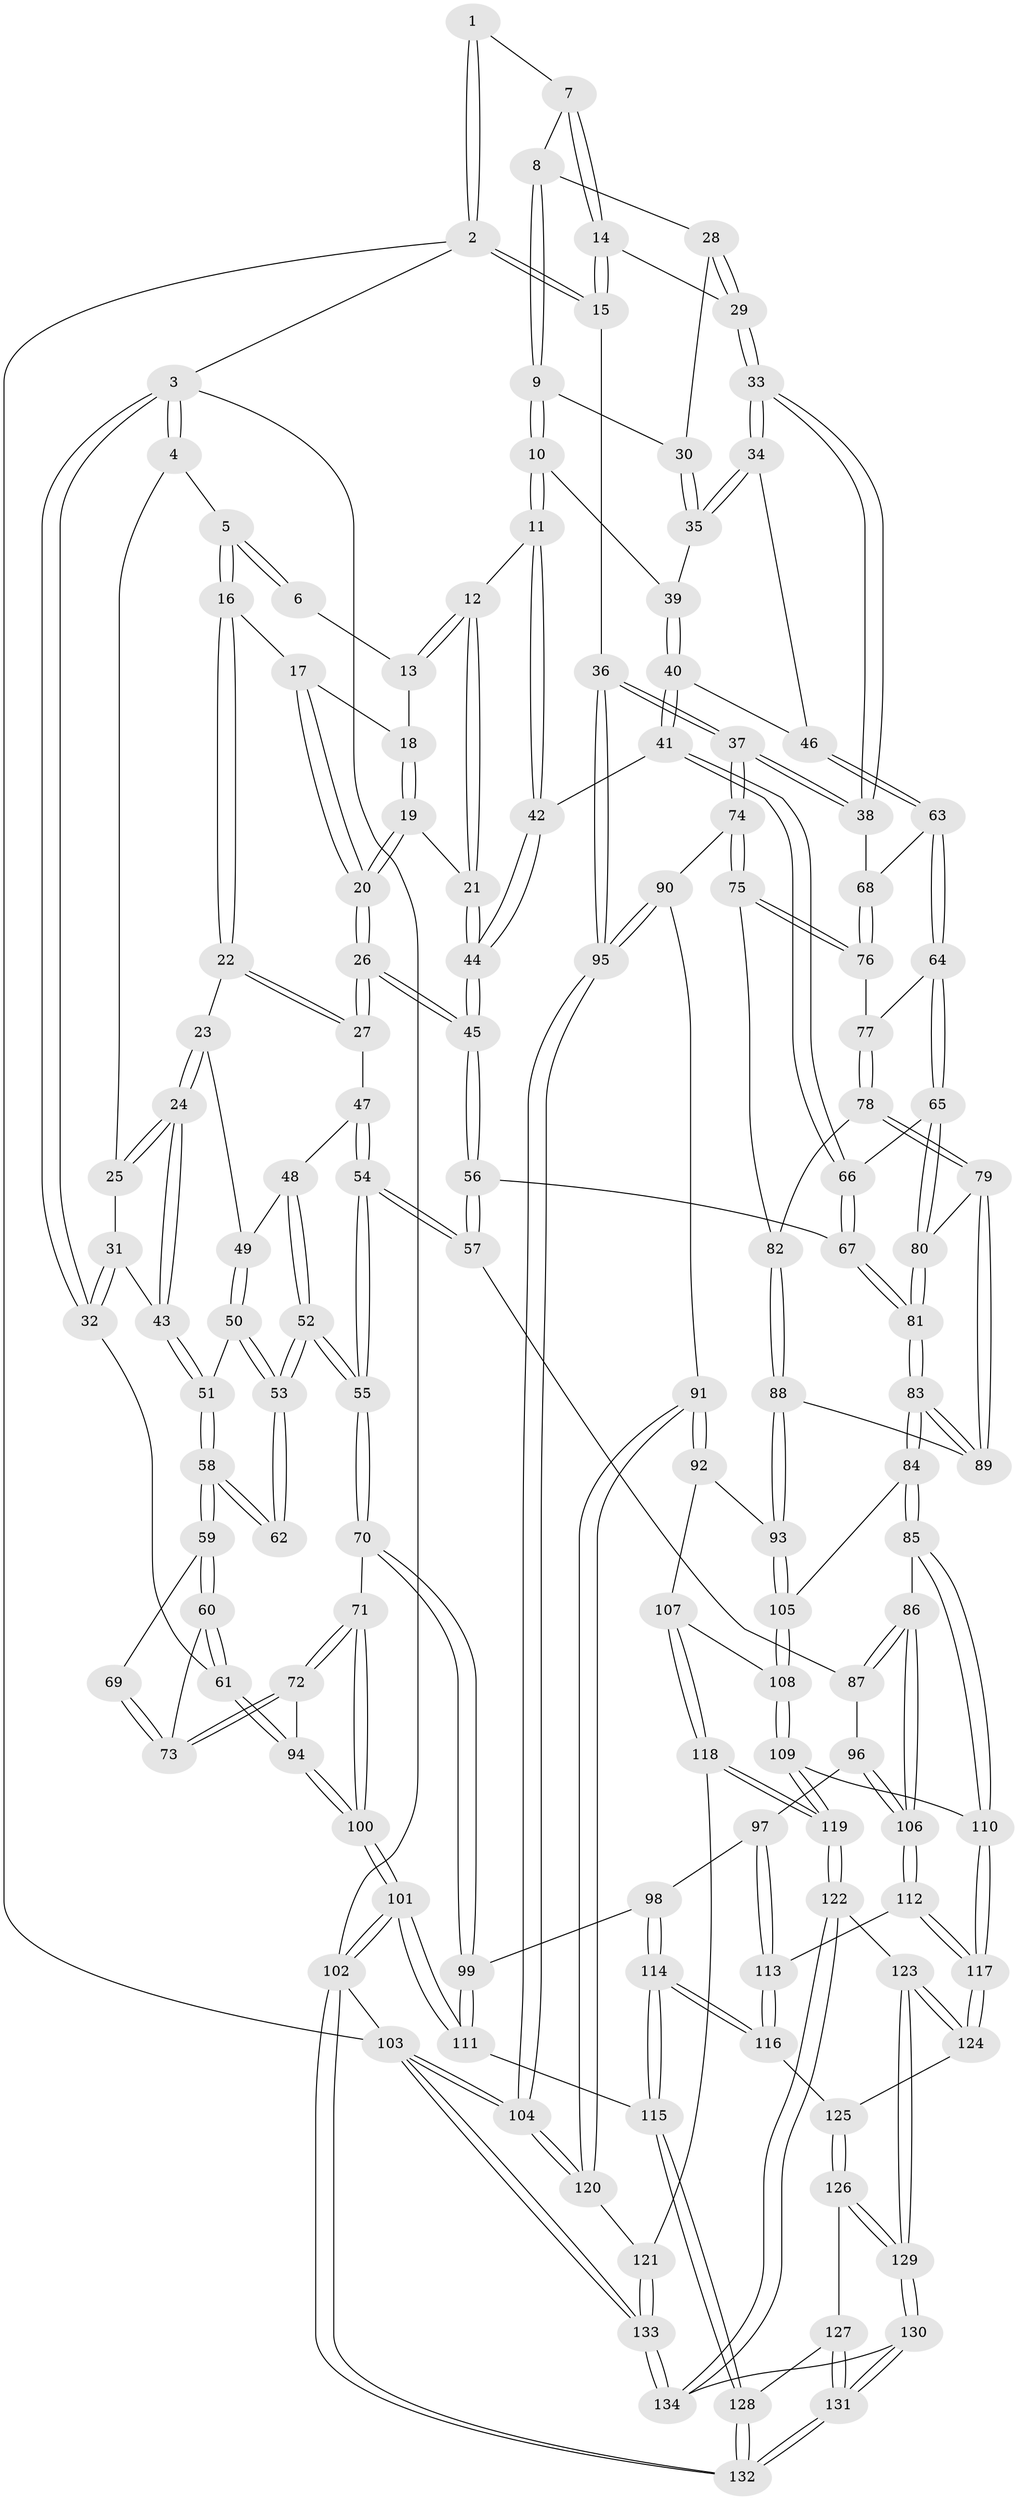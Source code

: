 // coarse degree distribution, {4: 0.43209876543209874, 8: 0.012345679012345678, 6: 0.12345679012345678, 5: 0.3950617283950617, 2: 0.012345679012345678, 3: 0.024691358024691357}
// Generated by graph-tools (version 1.1) at 2025/42/03/06/25 10:42:27]
// undirected, 134 vertices, 332 edges
graph export_dot {
graph [start="1"]
  node [color=gray90,style=filled];
  1 [pos="+0.7298838908443136+0"];
  2 [pos="+1+0"];
  3 [pos="+0+0"];
  4 [pos="+0.022412554997414395+0"];
  5 [pos="+0.1791390356837099+0"];
  6 [pos="+0.5775200326121371+0"];
  7 [pos="+0.759379495436426+0"];
  8 [pos="+0.764968661316784+0.08094326369220721"];
  9 [pos="+0.7030416172599273+0.15490810468574825"];
  10 [pos="+0.7023910202321818+0.15542287202584099"];
  11 [pos="+0.6399723741099218+0.17219229845044753"];
  12 [pos="+0.6206180497800231+0.16748531340990463"];
  13 [pos="+0.5624264993967356+0.0381822612691998"];
  14 [pos="+0.957738207528848+0.11484614633250612"];
  15 [pos="+1+0"];
  16 [pos="+0.19911640124761557+0"];
  17 [pos="+0.3079206311584139+0"];
  18 [pos="+0.46993986716564834+0.10724727014503425"];
  19 [pos="+0.4640851758940575+0.139988465774989"];
  20 [pos="+0.39331635070518867+0.2251736817284591"];
  21 [pos="+0.5863713567558694+0.19045024352197917"];
  22 [pos="+0.19284896327286666+0.07853772528844596"];
  23 [pos="+0.14161478762495106+0.2340169779068514"];
  24 [pos="+0.11039997823030095+0.24909979158400145"];
  25 [pos="+0.043928533360227014+0.16879343770521865"];
  26 [pos="+0.39146024623231335+0.23974607629219008"];
  27 [pos="+0.32871147219636454+0.2537929913798819"];
  28 [pos="+0.8420209719635332+0.1263222346261741"];
  29 [pos="+0.9081602801192594+0.14515459103035278"];
  30 [pos="+0.8030773452559417+0.20321206175616627"];
  31 [pos="+0+0.19611911240532837"];
  32 [pos="+0+0.18896223663253886"];
  33 [pos="+0.8779337060118562+0.29344064875756803"];
  34 [pos="+0.8744623464551441+0.292983622756946"];
  35 [pos="+0.8200624699107573+0.24552934890492067"];
  36 [pos="+1+0.37924033084781683"];
  37 [pos="+1+0.3792853749308098"];
  38 [pos="+0.9346542750607535+0.3521855635493349"];
  39 [pos="+0.7452930864481915+0.23069765021372124"];
  40 [pos="+0.7321790495948813+0.3167422533372967"];
  41 [pos="+0.6933929873998842+0.3230185430786875"];
  42 [pos="+0.6690908861248228+0.28788872253355596"];
  43 [pos="+0.10716394914832289+0.25257318725694583"];
  44 [pos="+0.4839110437627315+0.3166332841519211"];
  45 [pos="+0.4812309840829094+0.31907672698631484"];
  46 [pos="+0.76191722671539+0.32509931103443385"];
  47 [pos="+0.32584860523769804+0.2558642241854165"];
  48 [pos="+0.22401337088019246+0.27792292524632045"];
  49 [pos="+0.19180326111842502+0.26314895567609686"];
  50 [pos="+0.17188918531338915+0.34388210306230893"];
  51 [pos="+0.09503450416057185+0.2732563072859968"];
  52 [pos="+0.22801315683850903+0.45486724793430494"];
  53 [pos="+0.17606088668433933+0.42809566247646025"];
  54 [pos="+0.27787578229362464+0.5009693164254936"];
  55 [pos="+0.27078064445291555+0.5024831953410384"];
  56 [pos="+0.4947267529488822+0.4223803029510235"];
  57 [pos="+0.31059183213842784+0.5019835634989496"];
  58 [pos="+0.08972598277780365+0.2816869357245697"];
  59 [pos="+0+0.36822567158434755"];
  60 [pos="+0+0.3918676663395459"];
  61 [pos="+0+0.3974902515566875"];
  62 [pos="+0.14167825995016206+0.4145916269875091"];
  63 [pos="+0.7768737237123196+0.442113589825244"];
  64 [pos="+0.7613545581358898+0.4590091302739392"];
  65 [pos="+0.7349066913277813+0.4694233317846224"];
  66 [pos="+0.6815256374274261+0.3428821537331401"];
  67 [pos="+0.5189917974192937+0.4384580148304039"];
  68 [pos="+0.8929014550373854+0.4038627134789083"];
  69 [pos="+0.1381727421419809+0.4155580119656313"];
  70 [pos="+0.18819537311928805+0.614905224675563"];
  71 [pos="+0.12666814233197443+0.6122051961478087"];
  72 [pos="+0.10042955710573732+0.5824996436006998"];
  73 [pos="+0.05798229204508102+0.4755144722076455"];
  74 [pos="+0.9312019784098701+0.5543247537442039"];
  75 [pos="+0.9077276279023153+0.541333217330142"];
  76 [pos="+0.8865924743569578+0.5031460126811504"];
  77 [pos="+0.8213073947997986+0.5108963440712601"];
  78 [pos="+0.8166018752869799+0.54702829559681"];
  79 [pos="+0.7959976642376911+0.5660234831258467"];
  80 [pos="+0.7180017092896313+0.48590022915145875"];
  81 [pos="+0.602326111549198+0.5523254363610374"];
  82 [pos="+0.863713372403723+0.5657519054213985"];
  83 [pos="+0.6033960939491607+0.572207534105685"];
  84 [pos="+0.5994040717656625+0.6035471543325266"];
  85 [pos="+0.5948003348370334+0.6096921775997743"];
  86 [pos="+0.5322934088330549+0.6779954190270822"];
  87 [pos="+0.3542092170072535+0.5636171126738251"];
  88 [pos="+0.8222717236648976+0.644577869601372"];
  89 [pos="+0.7915687766385234+0.5933407330953167"];
  90 [pos="+0.93572238267555+0.5857794633340816"];
  91 [pos="+0.9356166201504982+0.7128803417723045"];
  92 [pos="+0.8385784848006568+0.6663696539605055"];
  93 [pos="+0.8238097106221712+0.6536167359629149"];
  94 [pos="+0+0.4397818493381159"];
  95 [pos="+1+0.601283959192256"];
  96 [pos="+0.3787329441314461+0.6812804554089303"];
  97 [pos="+0.3389899257603417+0.7222023100258984"];
  98 [pos="+0.2296417855898324+0.6943283201121456"];
  99 [pos="+0.19664065096061564+0.6394279701991699"];
  100 [pos="+0+0.8530386377091003"];
  101 [pos="+0+0.8933502911667215"];
  102 [pos="+0+1"];
  103 [pos="+1+1"];
  104 [pos="+1+0.7983174070350798"];
  105 [pos="+0.7072186506255534+0.6785340557555524"];
  106 [pos="+0.5318881826318173+0.6788149969528823"];
  107 [pos="+0.7554722626162669+0.7749000257650016"];
  108 [pos="+0.7306164536354327+0.7634849555672033"];
  109 [pos="+0.6755041057946948+0.799627545491825"];
  110 [pos="+0.6731092761171337+0.7984598940707925"];
  111 [pos="+0.04556892263842654+0.8639605095779754"];
  112 [pos="+0.5185715149815783+0.7685789999035259"];
  113 [pos="+0.36781861316749404+0.7710368922223901"];
  114 [pos="+0.2203974578695111+0.8434061317421219"];
  115 [pos="+0.18971928640321634+0.8840961544586193"];
  116 [pos="+0.343089841728571+0.8376067789515688"];
  117 [pos="+0.5193105907170227+0.7712644398901427"];
  118 [pos="+0.8541496988827204+0.8692193714171677"];
  119 [pos="+0.6718209492952707+0.9311733157788118"];
  120 [pos="+0.9951366583650185+0.7904702721333259"];
  121 [pos="+0.8807920329441432+0.8730303152491555"];
  122 [pos="+0.6541096484535676+0.9481404124753263"];
  123 [pos="+0.5197187510809284+0.8317086507851039"];
  124 [pos="+0.5175063645683398+0.8240507733981425"];
  125 [pos="+0.366127712431981+0.866396349503858"];
  126 [pos="+0.37017904484750597+0.9033279133721087"];
  127 [pos="+0.27544698925698613+0.9437410411731522"];
  128 [pos="+0.19052076752303707+0.8859995683630374"];
  129 [pos="+0.43495235784008923+0.9953202461938788"];
  130 [pos="+0.4473357145945208+1"];
  131 [pos="+0.4087352630852939+1"];
  132 [pos="+0.14015518548750788+1"];
  133 [pos="+0.8745459280600228+1"];
  134 [pos="+0.6093933054859538+1"];
  1 -- 2;
  1 -- 2;
  1 -- 7;
  2 -- 3;
  2 -- 15;
  2 -- 15;
  2 -- 103;
  3 -- 4;
  3 -- 4;
  3 -- 32;
  3 -- 32;
  3 -- 102;
  4 -- 5;
  4 -- 25;
  5 -- 6;
  5 -- 6;
  5 -- 16;
  5 -- 16;
  6 -- 13;
  7 -- 8;
  7 -- 14;
  7 -- 14;
  8 -- 9;
  8 -- 9;
  8 -- 28;
  9 -- 10;
  9 -- 10;
  9 -- 30;
  10 -- 11;
  10 -- 11;
  10 -- 39;
  11 -- 12;
  11 -- 42;
  11 -- 42;
  12 -- 13;
  12 -- 13;
  12 -- 21;
  12 -- 21;
  13 -- 18;
  14 -- 15;
  14 -- 15;
  14 -- 29;
  15 -- 36;
  16 -- 17;
  16 -- 22;
  16 -- 22;
  17 -- 18;
  17 -- 20;
  17 -- 20;
  18 -- 19;
  18 -- 19;
  19 -- 20;
  19 -- 20;
  19 -- 21;
  20 -- 26;
  20 -- 26;
  21 -- 44;
  21 -- 44;
  22 -- 23;
  22 -- 27;
  22 -- 27;
  23 -- 24;
  23 -- 24;
  23 -- 49;
  24 -- 25;
  24 -- 25;
  24 -- 43;
  24 -- 43;
  25 -- 31;
  26 -- 27;
  26 -- 27;
  26 -- 45;
  26 -- 45;
  27 -- 47;
  28 -- 29;
  28 -- 29;
  28 -- 30;
  29 -- 33;
  29 -- 33;
  30 -- 35;
  30 -- 35;
  31 -- 32;
  31 -- 32;
  31 -- 43;
  32 -- 61;
  33 -- 34;
  33 -- 34;
  33 -- 38;
  33 -- 38;
  34 -- 35;
  34 -- 35;
  34 -- 46;
  35 -- 39;
  36 -- 37;
  36 -- 37;
  36 -- 95;
  36 -- 95;
  37 -- 38;
  37 -- 38;
  37 -- 74;
  37 -- 74;
  38 -- 68;
  39 -- 40;
  39 -- 40;
  40 -- 41;
  40 -- 41;
  40 -- 46;
  41 -- 42;
  41 -- 66;
  41 -- 66;
  42 -- 44;
  42 -- 44;
  43 -- 51;
  43 -- 51;
  44 -- 45;
  44 -- 45;
  45 -- 56;
  45 -- 56;
  46 -- 63;
  46 -- 63;
  47 -- 48;
  47 -- 54;
  47 -- 54;
  48 -- 49;
  48 -- 52;
  48 -- 52;
  49 -- 50;
  49 -- 50;
  50 -- 51;
  50 -- 53;
  50 -- 53;
  51 -- 58;
  51 -- 58;
  52 -- 53;
  52 -- 53;
  52 -- 55;
  52 -- 55;
  53 -- 62;
  53 -- 62;
  54 -- 55;
  54 -- 55;
  54 -- 57;
  54 -- 57;
  55 -- 70;
  55 -- 70;
  56 -- 57;
  56 -- 57;
  56 -- 67;
  57 -- 87;
  58 -- 59;
  58 -- 59;
  58 -- 62;
  58 -- 62;
  59 -- 60;
  59 -- 60;
  59 -- 69;
  60 -- 61;
  60 -- 61;
  60 -- 73;
  61 -- 94;
  61 -- 94;
  63 -- 64;
  63 -- 64;
  63 -- 68;
  64 -- 65;
  64 -- 65;
  64 -- 77;
  65 -- 66;
  65 -- 80;
  65 -- 80;
  66 -- 67;
  66 -- 67;
  67 -- 81;
  67 -- 81;
  68 -- 76;
  68 -- 76;
  69 -- 73;
  69 -- 73;
  70 -- 71;
  70 -- 99;
  70 -- 99;
  71 -- 72;
  71 -- 72;
  71 -- 100;
  71 -- 100;
  72 -- 73;
  72 -- 73;
  72 -- 94;
  74 -- 75;
  74 -- 75;
  74 -- 90;
  75 -- 76;
  75 -- 76;
  75 -- 82;
  76 -- 77;
  77 -- 78;
  77 -- 78;
  78 -- 79;
  78 -- 79;
  78 -- 82;
  79 -- 80;
  79 -- 89;
  79 -- 89;
  80 -- 81;
  80 -- 81;
  81 -- 83;
  81 -- 83;
  82 -- 88;
  82 -- 88;
  83 -- 84;
  83 -- 84;
  83 -- 89;
  83 -- 89;
  84 -- 85;
  84 -- 85;
  84 -- 105;
  85 -- 86;
  85 -- 110;
  85 -- 110;
  86 -- 87;
  86 -- 87;
  86 -- 106;
  86 -- 106;
  87 -- 96;
  88 -- 89;
  88 -- 93;
  88 -- 93;
  90 -- 91;
  90 -- 95;
  90 -- 95;
  91 -- 92;
  91 -- 92;
  91 -- 120;
  91 -- 120;
  92 -- 93;
  92 -- 107;
  93 -- 105;
  93 -- 105;
  94 -- 100;
  94 -- 100;
  95 -- 104;
  95 -- 104;
  96 -- 97;
  96 -- 106;
  96 -- 106;
  97 -- 98;
  97 -- 113;
  97 -- 113;
  98 -- 99;
  98 -- 114;
  98 -- 114;
  99 -- 111;
  99 -- 111;
  100 -- 101;
  100 -- 101;
  101 -- 102;
  101 -- 102;
  101 -- 111;
  101 -- 111;
  102 -- 132;
  102 -- 132;
  102 -- 103;
  103 -- 104;
  103 -- 104;
  103 -- 133;
  103 -- 133;
  104 -- 120;
  104 -- 120;
  105 -- 108;
  105 -- 108;
  106 -- 112;
  106 -- 112;
  107 -- 108;
  107 -- 118;
  107 -- 118;
  108 -- 109;
  108 -- 109;
  109 -- 110;
  109 -- 119;
  109 -- 119;
  110 -- 117;
  110 -- 117;
  111 -- 115;
  112 -- 113;
  112 -- 117;
  112 -- 117;
  113 -- 116;
  113 -- 116;
  114 -- 115;
  114 -- 115;
  114 -- 116;
  114 -- 116;
  115 -- 128;
  115 -- 128;
  116 -- 125;
  117 -- 124;
  117 -- 124;
  118 -- 119;
  118 -- 119;
  118 -- 121;
  119 -- 122;
  119 -- 122;
  120 -- 121;
  121 -- 133;
  121 -- 133;
  122 -- 123;
  122 -- 134;
  122 -- 134;
  123 -- 124;
  123 -- 124;
  123 -- 129;
  123 -- 129;
  124 -- 125;
  125 -- 126;
  125 -- 126;
  126 -- 127;
  126 -- 129;
  126 -- 129;
  127 -- 128;
  127 -- 131;
  127 -- 131;
  128 -- 132;
  128 -- 132;
  129 -- 130;
  129 -- 130;
  130 -- 131;
  130 -- 131;
  130 -- 134;
  131 -- 132;
  131 -- 132;
  133 -- 134;
  133 -- 134;
}
